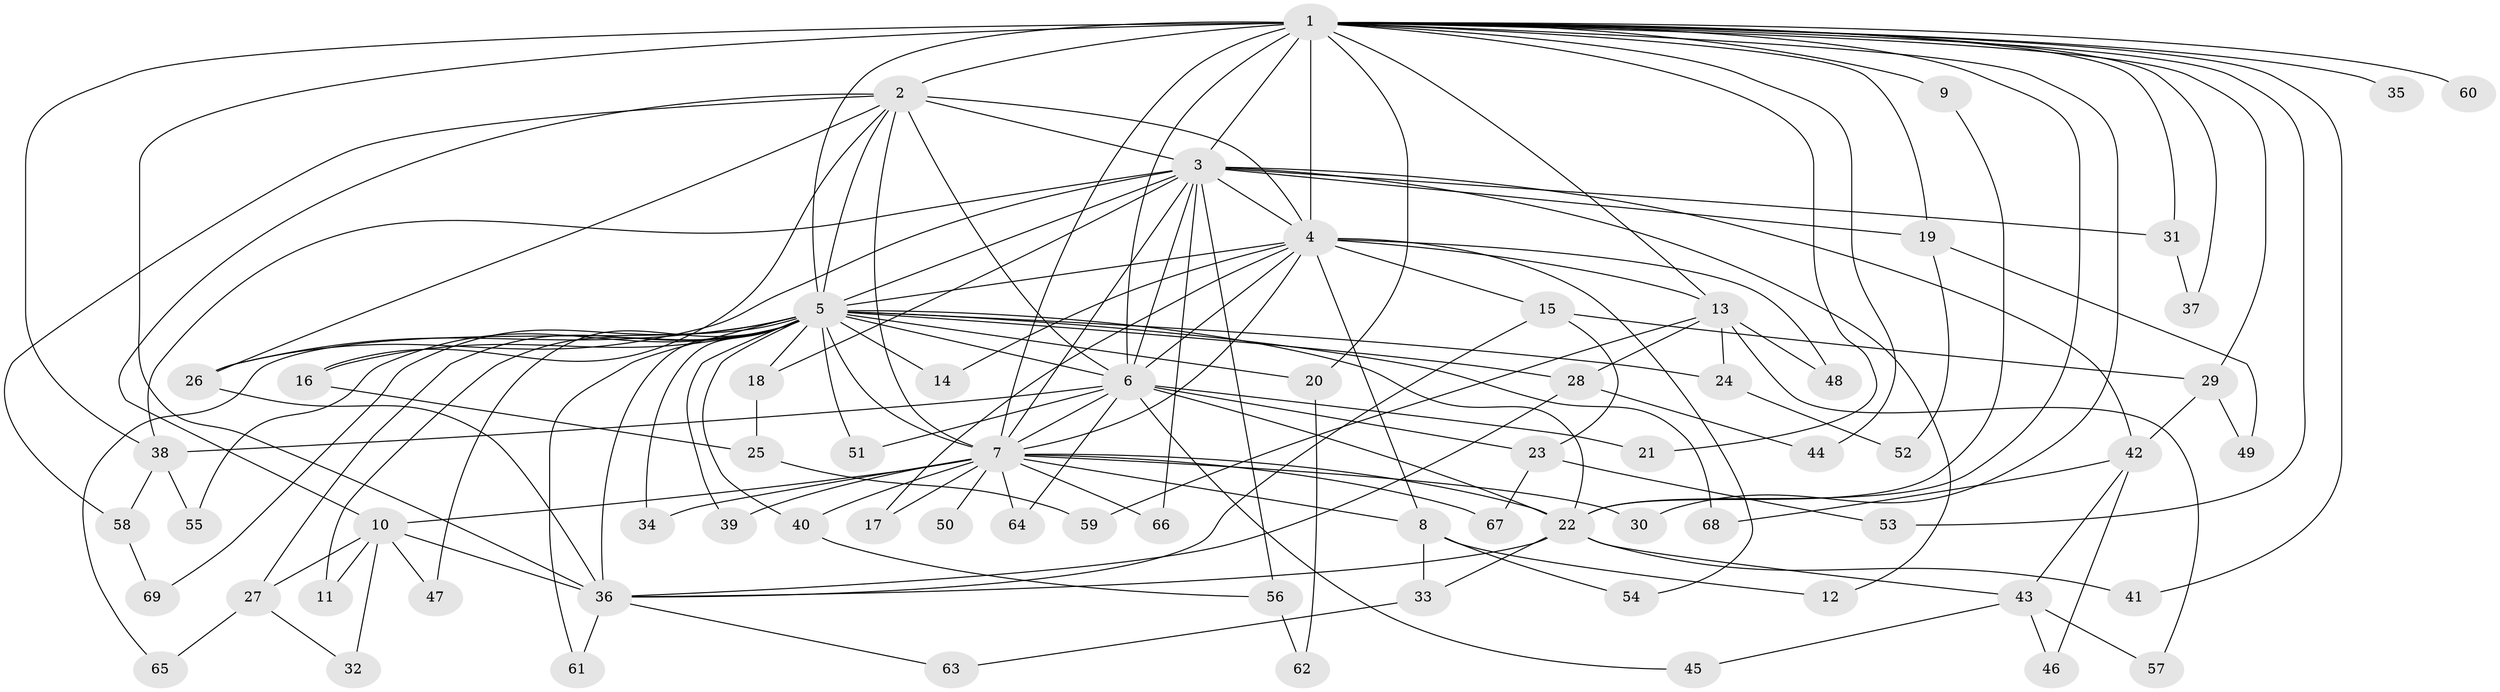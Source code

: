 // original degree distribution, {14: 0.01020408163265306, 15: 0.030612244897959183, 22: 0.01020408163265306, 21: 0.01020408163265306, 19: 0.01020408163265306, 18: 0.01020408163265306, 24: 0.01020408163265306, 31: 0.01020408163265306, 2: 0.5408163265306123, 5: 0.061224489795918366, 6: 0.01020408163265306, 3: 0.16326530612244897, 7: 0.02040816326530612, 4: 0.09183673469387756, 8: 0.01020408163265306}
// Generated by graph-tools (version 1.1) at 2025/49/03/04/25 22:49:58]
// undirected, 69 vertices, 150 edges
graph export_dot {
  node [color=gray90,style=filled];
  1;
  2;
  3;
  4;
  5;
  6;
  7;
  8;
  9;
  10;
  11;
  12;
  13;
  14;
  15;
  16;
  17;
  18;
  19;
  20;
  21;
  22;
  23;
  24;
  25;
  26;
  27;
  28;
  29;
  30;
  31;
  32;
  33;
  34;
  35;
  36;
  37;
  38;
  39;
  40;
  41;
  42;
  43;
  44;
  45;
  46;
  47;
  48;
  49;
  50;
  51;
  52;
  53;
  54;
  55;
  56;
  57;
  58;
  59;
  60;
  61;
  62;
  63;
  64;
  65;
  66;
  67;
  68;
  69;
  1 -- 2 [weight=2.0];
  1 -- 3 [weight=3.0];
  1 -- 4 [weight=10.0];
  1 -- 5 [weight=6.0];
  1 -- 6 [weight=2.0];
  1 -- 7 [weight=2.0];
  1 -- 9 [weight=2.0];
  1 -- 13 [weight=1.0];
  1 -- 19 [weight=1.0];
  1 -- 20 [weight=1.0];
  1 -- 21 [weight=1.0];
  1 -- 22 [weight=1.0];
  1 -- 29 [weight=1.0];
  1 -- 30 [weight=1.0];
  1 -- 31 [weight=1.0];
  1 -- 35 [weight=2.0];
  1 -- 36 [weight=1.0];
  1 -- 37 [weight=1.0];
  1 -- 38 [weight=1.0];
  1 -- 41 [weight=1.0];
  1 -- 44 [weight=1.0];
  1 -- 53 [weight=1.0];
  1 -- 60 [weight=1.0];
  2 -- 3 [weight=2.0];
  2 -- 4 [weight=3.0];
  2 -- 5 [weight=2.0];
  2 -- 6 [weight=1.0];
  2 -- 7 [weight=1.0];
  2 -- 10 [weight=1.0];
  2 -- 16 [weight=1.0];
  2 -- 26 [weight=1.0];
  2 -- 58 [weight=1.0];
  3 -- 4 [weight=2.0];
  3 -- 5 [weight=2.0];
  3 -- 6 [weight=1.0];
  3 -- 7 [weight=1.0];
  3 -- 12 [weight=1.0];
  3 -- 18 [weight=2.0];
  3 -- 19 [weight=1.0];
  3 -- 26 [weight=2.0];
  3 -- 31 [weight=1.0];
  3 -- 38 [weight=1.0];
  3 -- 42 [weight=1.0];
  3 -- 56 [weight=1.0];
  3 -- 66 [weight=1.0];
  4 -- 5 [weight=4.0];
  4 -- 6 [weight=3.0];
  4 -- 7 [weight=2.0];
  4 -- 8 [weight=1.0];
  4 -- 13 [weight=1.0];
  4 -- 14 [weight=1.0];
  4 -- 15 [weight=1.0];
  4 -- 17 [weight=1.0];
  4 -- 48 [weight=1.0];
  4 -- 54 [weight=1.0];
  5 -- 6 [weight=2.0];
  5 -- 7 [weight=4.0];
  5 -- 11 [weight=1.0];
  5 -- 14 [weight=1.0];
  5 -- 16 [weight=1.0];
  5 -- 18 [weight=2.0];
  5 -- 20 [weight=1.0];
  5 -- 22 [weight=1.0];
  5 -- 24 [weight=1.0];
  5 -- 26 [weight=1.0];
  5 -- 27 [weight=1.0];
  5 -- 28 [weight=1.0];
  5 -- 34 [weight=1.0];
  5 -- 36 [weight=1.0];
  5 -- 39 [weight=1.0];
  5 -- 40 [weight=1.0];
  5 -- 47 [weight=1.0];
  5 -- 51 [weight=1.0];
  5 -- 55 [weight=1.0];
  5 -- 61 [weight=1.0];
  5 -- 65 [weight=1.0];
  5 -- 68 [weight=1.0];
  5 -- 69 [weight=1.0];
  6 -- 7 [weight=1.0];
  6 -- 21 [weight=1.0];
  6 -- 22 [weight=2.0];
  6 -- 23 [weight=1.0];
  6 -- 38 [weight=1.0];
  6 -- 45 [weight=1.0];
  6 -- 51 [weight=1.0];
  6 -- 64 [weight=1.0];
  7 -- 8 [weight=1.0];
  7 -- 10 [weight=1.0];
  7 -- 17 [weight=1.0];
  7 -- 22 [weight=1.0];
  7 -- 30 [weight=1.0];
  7 -- 34 [weight=1.0];
  7 -- 39 [weight=2.0];
  7 -- 40 [weight=1.0];
  7 -- 50 [weight=1.0];
  7 -- 64 [weight=1.0];
  7 -- 66 [weight=1.0];
  7 -- 67 [weight=1.0];
  8 -- 12 [weight=1.0];
  8 -- 33 [weight=1.0];
  8 -- 54 [weight=1.0];
  9 -- 22 [weight=1.0];
  10 -- 11 [weight=1.0];
  10 -- 27 [weight=1.0];
  10 -- 32 [weight=1.0];
  10 -- 36 [weight=1.0];
  10 -- 47 [weight=1.0];
  13 -- 24 [weight=1.0];
  13 -- 28 [weight=1.0];
  13 -- 48 [weight=1.0];
  13 -- 57 [weight=1.0];
  13 -- 59 [weight=1.0];
  15 -- 23 [weight=1.0];
  15 -- 29 [weight=1.0];
  15 -- 36 [weight=1.0];
  16 -- 25 [weight=1.0];
  18 -- 25 [weight=1.0];
  19 -- 49 [weight=1.0];
  19 -- 52 [weight=1.0];
  20 -- 62 [weight=1.0];
  22 -- 33 [weight=1.0];
  22 -- 36 [weight=1.0];
  22 -- 41 [weight=1.0];
  22 -- 43 [weight=1.0];
  23 -- 53 [weight=1.0];
  23 -- 67 [weight=1.0];
  24 -- 52 [weight=1.0];
  25 -- 59 [weight=1.0];
  26 -- 36 [weight=1.0];
  27 -- 32 [weight=1.0];
  27 -- 65 [weight=1.0];
  28 -- 36 [weight=1.0];
  28 -- 44 [weight=1.0];
  29 -- 42 [weight=1.0];
  29 -- 49 [weight=1.0];
  31 -- 37 [weight=1.0];
  33 -- 63 [weight=1.0];
  36 -- 61 [weight=1.0];
  36 -- 63 [weight=1.0];
  38 -- 55 [weight=1.0];
  38 -- 58 [weight=1.0];
  40 -- 56 [weight=1.0];
  42 -- 43 [weight=1.0];
  42 -- 46 [weight=1.0];
  42 -- 68 [weight=1.0];
  43 -- 45 [weight=1.0];
  43 -- 46 [weight=1.0];
  43 -- 57 [weight=1.0];
  56 -- 62 [weight=1.0];
  58 -- 69 [weight=1.0];
}

